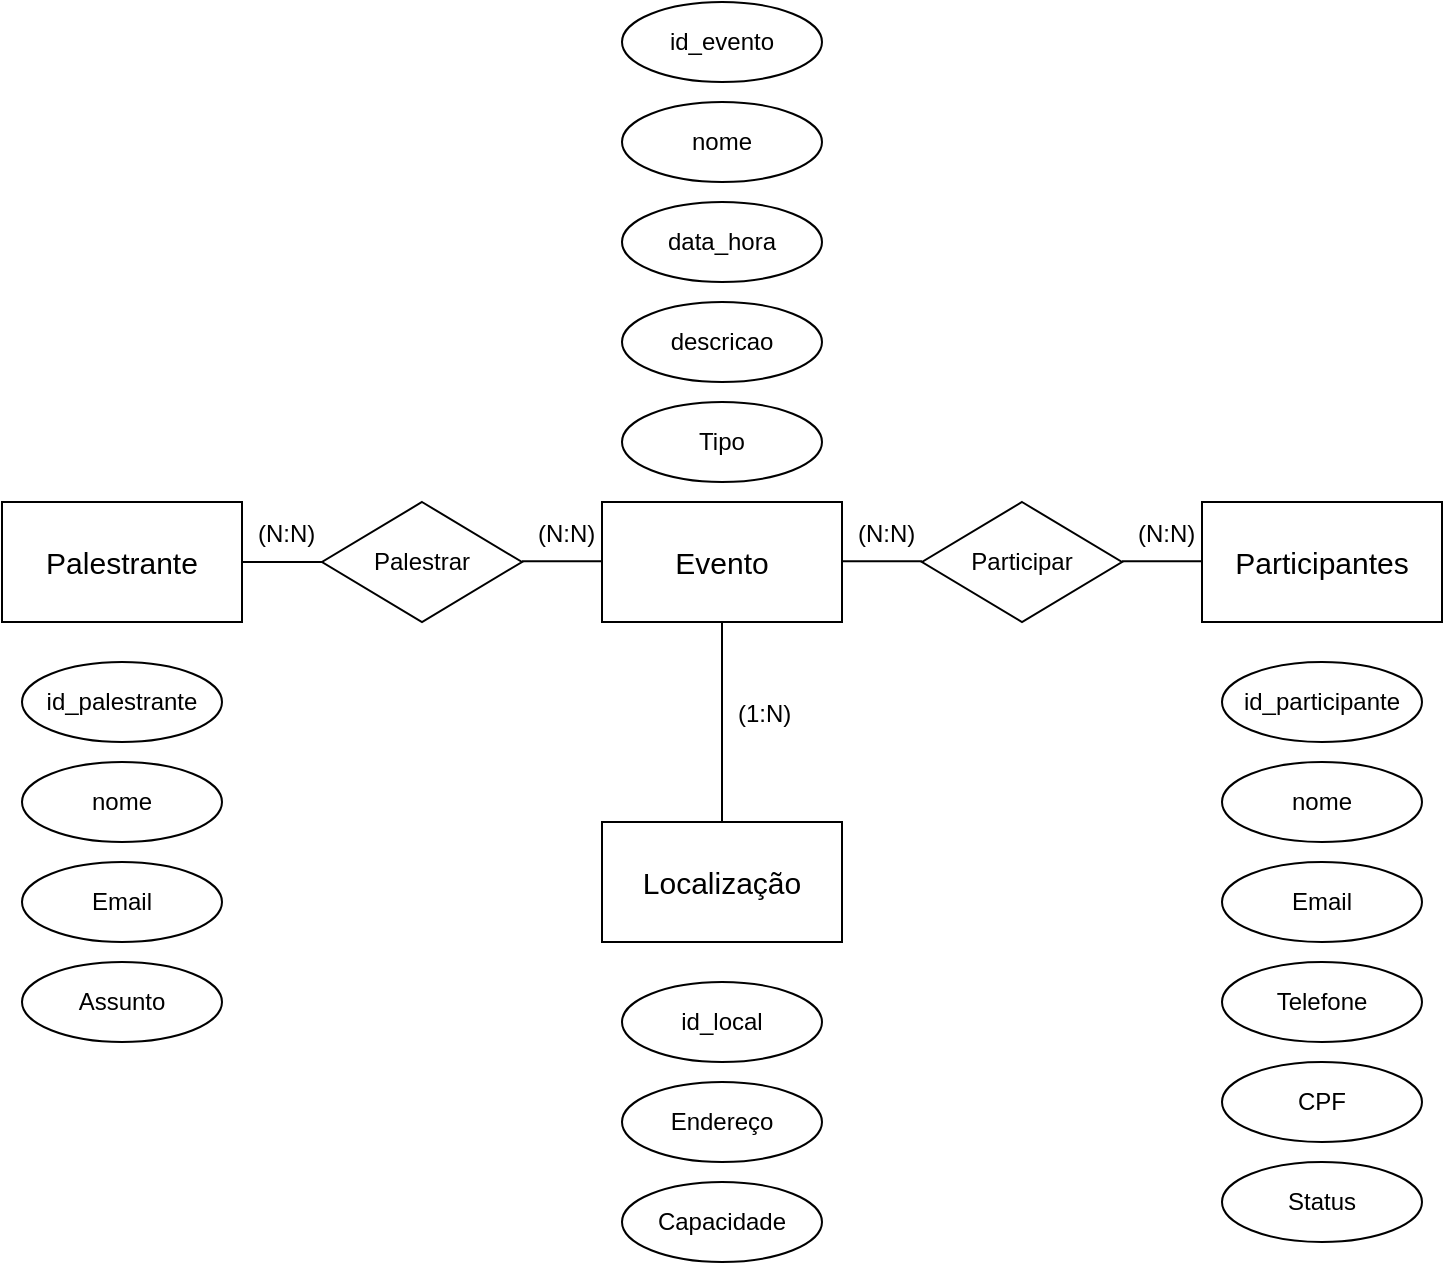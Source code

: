 <mxfile version="24.8.6">
  <diagram name="Página-1" id="VwAsUlHs5DSFmlMA85f5">
    <mxGraphModel dx="1009" dy="539" grid="1" gridSize="10" guides="1" tooltips="1" connect="1" arrows="1" fold="1" page="1" pageScale="1" pageWidth="827" pageHeight="1169" math="0" shadow="0">
      <root>
        <mxCell id="0" />
        <mxCell id="1" parent="0" />
        <mxCell id="PV5hBjPXJR__UWqTvaMe-1" value="&lt;font style=&quot;font-size: 15px;&quot;&gt;Palestrante&lt;/font&gt;" style="rounded=0;whiteSpace=wrap;html=1;" parent="1" vertex="1">
          <mxGeometry x="40" y="450" width="120" height="60" as="geometry" />
        </mxCell>
        <mxCell id="PV5hBjPXJR__UWqTvaMe-4" value="Palestrar" style="rhombus;whiteSpace=wrap;html=1;rounded=0;" parent="1" vertex="1">
          <mxGeometry x="200" y="450" width="100" height="60" as="geometry" />
        </mxCell>
        <mxCell id="PV5hBjPXJR__UWqTvaMe-6" value="&lt;font style=&quot;font-size: 15px;&quot;&gt;Evento&lt;/font&gt;" style="whiteSpace=wrap;html=1;rounded=0;" parent="1" vertex="1">
          <mxGeometry x="340" y="450" width="120" height="60" as="geometry" />
        </mxCell>
        <mxCell id="PV5hBjPXJR__UWqTvaMe-8" value="&lt;font style=&quot;font-size: 15px;&quot;&gt;Localização&lt;/font&gt;" style="whiteSpace=wrap;html=1;rounded=0;" parent="1" vertex="1">
          <mxGeometry x="340" y="610" width="120" height="60" as="geometry" />
        </mxCell>
        <mxCell id="PV5hBjPXJR__UWqTvaMe-10" value="&lt;font style=&quot;font-size: 15px;&quot;&gt;Participantes&lt;/font&gt;" style="whiteSpace=wrap;html=1;rounded=0;" parent="1" vertex="1">
          <mxGeometry x="640" y="450" width="120" height="60" as="geometry" />
        </mxCell>
        <mxCell id="PV5hBjPXJR__UWqTvaMe-12" value="Participar" style="rhombus;whiteSpace=wrap;html=1;rounded=0;" parent="1" vertex="1">
          <mxGeometry x="500" y="450" width="100" height="60" as="geometry" />
        </mxCell>
        <mxCell id="itjqBUIFiZa9t9ESkIsM-36" value="" style="endArrow=none;html=1;rounded=0;" edge="1" parent="1">
          <mxGeometry relative="1" as="geometry">
            <mxPoint x="160" y="480" as="sourcePoint" />
            <mxPoint x="200" y="480" as="targetPoint" />
          </mxGeometry>
        </mxCell>
        <mxCell id="itjqBUIFiZa9t9ESkIsM-37" value="" style="endArrow=none;html=1;rounded=0;exitX=0.5;exitY=1;exitDx=0;exitDy=0;" edge="1" parent="1" source="PV5hBjPXJR__UWqTvaMe-6" target="PV5hBjPXJR__UWqTvaMe-8">
          <mxGeometry relative="1" as="geometry">
            <mxPoint x="380" y="530" as="sourcePoint" />
            <mxPoint x="530" y="510" as="targetPoint" />
          </mxGeometry>
        </mxCell>
        <mxCell id="itjqBUIFiZa9t9ESkIsM-45" value="" style="shape=table;startSize=0;container=1;collapsible=1;childLayout=tableLayout;fixedRows=1;rowLines=0;fontStyle=0;align=center;resizeLast=1;strokeColor=none;fillColor=none;collapsible=0;whiteSpace=wrap;html=1;" vertex="1" parent="1">
          <mxGeometry x="370" y="540" width="110" height="30" as="geometry" />
        </mxCell>
        <mxCell id="itjqBUIFiZa9t9ESkIsM-46" value="" style="shape=tableRow;horizontal=0;startSize=0;swimlaneHead=0;swimlaneBody=0;fillColor=none;collapsible=0;dropTarget=0;points=[[0,0.5],[1,0.5]];portConstraint=eastwest;top=0;left=0;right=0;bottom=0;" vertex="1" parent="itjqBUIFiZa9t9ESkIsM-45">
          <mxGeometry width="110" height="30" as="geometry" />
        </mxCell>
        <mxCell id="itjqBUIFiZa9t9ESkIsM-47" value="" style="shape=partialRectangle;connectable=0;fillColor=none;top=0;left=0;bottom=0;right=0;editable=1;overflow=hidden;" vertex="1" parent="itjqBUIFiZa9t9ESkIsM-46">
          <mxGeometry width="30" height="30" as="geometry">
            <mxRectangle width="30" height="30" as="alternateBounds" />
          </mxGeometry>
        </mxCell>
        <mxCell id="itjqBUIFiZa9t9ESkIsM-48" value="(1:N)" style="shape=partialRectangle;connectable=0;fillColor=none;top=0;left=0;bottom=0;right=0;align=left;spacingLeft=6;overflow=hidden;" vertex="1" parent="itjqBUIFiZa9t9ESkIsM-46">
          <mxGeometry x="30" width="80" height="30" as="geometry">
            <mxRectangle width="80" height="30" as="alternateBounds" />
          </mxGeometry>
        </mxCell>
        <mxCell id="itjqBUIFiZa9t9ESkIsM-49" value="" style="endArrow=none;html=1;rounded=0;" edge="1" parent="1">
          <mxGeometry relative="1" as="geometry">
            <mxPoint x="300" y="479.66" as="sourcePoint" />
            <mxPoint x="340" y="479.66" as="targetPoint" />
          </mxGeometry>
        </mxCell>
        <mxCell id="itjqBUIFiZa9t9ESkIsM-51" value="" style="endArrow=none;html=1;rounded=0;" edge="1" parent="1">
          <mxGeometry relative="1" as="geometry">
            <mxPoint x="460" y="479.66" as="sourcePoint" />
            <mxPoint x="500" y="479.66" as="targetPoint" />
          </mxGeometry>
        </mxCell>
        <mxCell id="itjqBUIFiZa9t9ESkIsM-52" value="" style="endArrow=none;html=1;rounded=0;" edge="1" parent="1">
          <mxGeometry relative="1" as="geometry">
            <mxPoint x="600" y="479.66" as="sourcePoint" />
            <mxPoint x="640" y="479.66" as="targetPoint" />
          </mxGeometry>
        </mxCell>
        <mxCell id="itjqBUIFiZa9t9ESkIsM-58" value="" style="shape=table;startSize=0;container=1;collapsible=1;childLayout=tableLayout;fixedRows=1;rowLines=0;fontStyle=0;align=center;resizeLast=1;strokeColor=none;fillColor=none;collapsible=0;whiteSpace=wrap;html=1;" vertex="1" parent="1">
          <mxGeometry x="140" y="450" width="60" height="30" as="geometry" />
        </mxCell>
        <mxCell id="itjqBUIFiZa9t9ESkIsM-59" value="" style="shape=tableRow;horizontal=0;startSize=0;swimlaneHead=0;swimlaneBody=0;fillColor=none;collapsible=0;dropTarget=0;points=[[0,0.5],[1,0.5]];portConstraint=eastwest;top=0;left=0;right=0;bottom=0;" vertex="1" parent="itjqBUIFiZa9t9ESkIsM-58">
          <mxGeometry width="60" height="30" as="geometry" />
        </mxCell>
        <mxCell id="itjqBUIFiZa9t9ESkIsM-60" value="" style="shape=partialRectangle;connectable=0;fillColor=none;top=0;left=0;bottom=0;right=0;editable=1;overflow=hidden;" vertex="1" parent="itjqBUIFiZa9t9ESkIsM-59">
          <mxGeometry width="20" height="30" as="geometry">
            <mxRectangle width="20" height="30" as="alternateBounds" />
          </mxGeometry>
        </mxCell>
        <mxCell id="itjqBUIFiZa9t9ESkIsM-61" value="(N:N)" style="shape=partialRectangle;connectable=0;fillColor=none;top=0;left=0;bottom=0;right=0;align=left;spacingLeft=6;overflow=hidden;" vertex="1" parent="itjqBUIFiZa9t9ESkIsM-59">
          <mxGeometry x="20" width="40" height="30" as="geometry">
            <mxRectangle width="40" height="30" as="alternateBounds" />
          </mxGeometry>
        </mxCell>
        <mxCell id="itjqBUIFiZa9t9ESkIsM-62" value="" style="shape=table;startSize=0;container=1;collapsible=1;childLayout=tableLayout;fixedRows=1;rowLines=0;fontStyle=0;align=center;resizeLast=1;strokeColor=none;fillColor=none;collapsible=0;whiteSpace=wrap;html=1;" vertex="1" parent="1">
          <mxGeometry x="280" y="450" width="60" height="30" as="geometry" />
        </mxCell>
        <mxCell id="itjqBUIFiZa9t9ESkIsM-63" value="" style="shape=tableRow;horizontal=0;startSize=0;swimlaneHead=0;swimlaneBody=0;fillColor=none;collapsible=0;dropTarget=0;points=[[0,0.5],[1,0.5]];portConstraint=eastwest;top=0;left=0;right=0;bottom=0;" vertex="1" parent="itjqBUIFiZa9t9ESkIsM-62">
          <mxGeometry width="60" height="30" as="geometry" />
        </mxCell>
        <mxCell id="itjqBUIFiZa9t9ESkIsM-64" value="" style="shape=partialRectangle;connectable=0;fillColor=none;top=0;left=0;bottom=0;right=0;editable=1;overflow=hidden;" vertex="1" parent="itjqBUIFiZa9t9ESkIsM-63">
          <mxGeometry width="20" height="30" as="geometry">
            <mxRectangle width="20" height="30" as="alternateBounds" />
          </mxGeometry>
        </mxCell>
        <mxCell id="itjqBUIFiZa9t9ESkIsM-65" value="(N:N)" style="shape=partialRectangle;connectable=0;fillColor=none;top=0;left=0;bottom=0;right=0;align=left;spacingLeft=6;overflow=hidden;" vertex="1" parent="itjqBUIFiZa9t9ESkIsM-63">
          <mxGeometry x="20" width="40" height="30" as="geometry">
            <mxRectangle width="40" height="30" as="alternateBounds" />
          </mxGeometry>
        </mxCell>
        <mxCell id="itjqBUIFiZa9t9ESkIsM-66" value="" style="shape=table;startSize=0;container=1;collapsible=1;childLayout=tableLayout;fixedRows=1;rowLines=0;fontStyle=0;align=center;resizeLast=1;strokeColor=none;fillColor=none;collapsible=0;whiteSpace=wrap;html=1;" vertex="1" parent="1">
          <mxGeometry x="440" y="450" width="60" height="30" as="geometry" />
        </mxCell>
        <mxCell id="itjqBUIFiZa9t9ESkIsM-67" value="" style="shape=tableRow;horizontal=0;startSize=0;swimlaneHead=0;swimlaneBody=0;fillColor=none;collapsible=0;dropTarget=0;points=[[0,0.5],[1,0.5]];portConstraint=eastwest;top=0;left=0;right=0;bottom=0;" vertex="1" parent="itjqBUIFiZa9t9ESkIsM-66">
          <mxGeometry width="60" height="30" as="geometry" />
        </mxCell>
        <mxCell id="itjqBUIFiZa9t9ESkIsM-68" value="" style="shape=partialRectangle;connectable=0;fillColor=none;top=0;left=0;bottom=0;right=0;editable=1;overflow=hidden;" vertex="1" parent="itjqBUIFiZa9t9ESkIsM-67">
          <mxGeometry width="20" height="30" as="geometry">
            <mxRectangle width="20" height="30" as="alternateBounds" />
          </mxGeometry>
        </mxCell>
        <mxCell id="itjqBUIFiZa9t9ESkIsM-69" value="(N:N)" style="shape=partialRectangle;connectable=0;fillColor=none;top=0;left=0;bottom=0;right=0;align=left;spacingLeft=6;overflow=hidden;" vertex="1" parent="itjqBUIFiZa9t9ESkIsM-67">
          <mxGeometry x="20" width="40" height="30" as="geometry">
            <mxRectangle width="40" height="30" as="alternateBounds" />
          </mxGeometry>
        </mxCell>
        <mxCell id="itjqBUIFiZa9t9ESkIsM-70" value="" style="shape=table;startSize=0;container=1;collapsible=1;childLayout=tableLayout;fixedRows=1;rowLines=0;fontStyle=0;align=center;resizeLast=1;strokeColor=none;fillColor=none;collapsible=0;whiteSpace=wrap;html=1;" vertex="1" parent="1">
          <mxGeometry x="580" y="450" width="60" height="30" as="geometry" />
        </mxCell>
        <mxCell id="itjqBUIFiZa9t9ESkIsM-71" value="" style="shape=tableRow;horizontal=0;startSize=0;swimlaneHead=0;swimlaneBody=0;fillColor=none;collapsible=0;dropTarget=0;points=[[0,0.5],[1,0.5]];portConstraint=eastwest;top=0;left=0;right=0;bottom=0;" vertex="1" parent="itjqBUIFiZa9t9ESkIsM-70">
          <mxGeometry width="60" height="30" as="geometry" />
        </mxCell>
        <mxCell id="itjqBUIFiZa9t9ESkIsM-72" value="" style="shape=partialRectangle;connectable=0;fillColor=none;top=0;left=0;bottom=0;right=0;editable=1;overflow=hidden;" vertex="1" parent="itjqBUIFiZa9t9ESkIsM-71">
          <mxGeometry width="20" height="30" as="geometry">
            <mxRectangle width="20" height="30" as="alternateBounds" />
          </mxGeometry>
        </mxCell>
        <mxCell id="itjqBUIFiZa9t9ESkIsM-73" value="(N:N)" style="shape=partialRectangle;connectable=0;fillColor=none;top=0;left=0;bottom=0;right=0;align=left;spacingLeft=6;overflow=hidden;" vertex="1" parent="itjqBUIFiZa9t9ESkIsM-71">
          <mxGeometry x="20" width="40" height="30" as="geometry">
            <mxRectangle width="40" height="30" as="alternateBounds" />
          </mxGeometry>
        </mxCell>
        <mxCell id="itjqBUIFiZa9t9ESkIsM-93" value="id_palestrante" style="ellipse;whiteSpace=wrap;html=1;align=center;" vertex="1" parent="1">
          <mxGeometry x="50" y="530" width="100" height="40" as="geometry" />
        </mxCell>
        <mxCell id="itjqBUIFiZa9t9ESkIsM-98" value="nome" style="ellipse;whiteSpace=wrap;html=1;align=center;" vertex="1" parent="1">
          <mxGeometry x="50" y="580" width="100" height="40" as="geometry" />
        </mxCell>
        <mxCell id="itjqBUIFiZa9t9ESkIsM-99" value="Email" style="ellipse;whiteSpace=wrap;html=1;align=center;" vertex="1" parent="1">
          <mxGeometry x="50" y="630" width="100" height="40" as="geometry" />
        </mxCell>
        <mxCell id="itjqBUIFiZa9t9ESkIsM-100" value="Assunto" style="ellipse;whiteSpace=wrap;html=1;align=center;" vertex="1" parent="1">
          <mxGeometry x="50" y="680" width="100" height="40" as="geometry" />
        </mxCell>
        <mxCell id="itjqBUIFiZa9t9ESkIsM-101" value="id_participante" style="ellipse;whiteSpace=wrap;html=1;align=center;" vertex="1" parent="1">
          <mxGeometry x="650" y="530" width="100" height="40" as="geometry" />
        </mxCell>
        <mxCell id="itjqBUIFiZa9t9ESkIsM-102" value="nome" style="ellipse;whiteSpace=wrap;html=1;align=center;" vertex="1" parent="1">
          <mxGeometry x="650" y="580" width="100" height="40" as="geometry" />
        </mxCell>
        <mxCell id="itjqBUIFiZa9t9ESkIsM-103" value="Email" style="ellipse;whiteSpace=wrap;html=1;align=center;" vertex="1" parent="1">
          <mxGeometry x="650" y="630" width="100" height="40" as="geometry" />
        </mxCell>
        <mxCell id="itjqBUIFiZa9t9ESkIsM-104" value="Telefone" style="ellipse;whiteSpace=wrap;html=1;align=center;" vertex="1" parent="1">
          <mxGeometry x="650" y="680" width="100" height="40" as="geometry" />
        </mxCell>
        <mxCell id="itjqBUIFiZa9t9ESkIsM-105" value="CPF" style="ellipse;whiteSpace=wrap;html=1;align=center;" vertex="1" parent="1">
          <mxGeometry x="650" y="730" width="100" height="40" as="geometry" />
        </mxCell>
        <mxCell id="itjqBUIFiZa9t9ESkIsM-106" value="Status" style="ellipse;whiteSpace=wrap;html=1;align=center;" vertex="1" parent="1">
          <mxGeometry x="650" y="780" width="100" height="40" as="geometry" />
        </mxCell>
        <mxCell id="itjqBUIFiZa9t9ESkIsM-107" value="id_local" style="ellipse;whiteSpace=wrap;html=1;align=center;" vertex="1" parent="1">
          <mxGeometry x="350" y="690" width="100" height="40" as="geometry" />
        </mxCell>
        <mxCell id="itjqBUIFiZa9t9ESkIsM-108" value="Endereço" style="ellipse;whiteSpace=wrap;html=1;align=center;" vertex="1" parent="1">
          <mxGeometry x="350" y="740" width="100" height="40" as="geometry" />
        </mxCell>
        <mxCell id="itjqBUIFiZa9t9ESkIsM-112" value="Capacidade" style="ellipse;whiteSpace=wrap;html=1;align=center;" vertex="1" parent="1">
          <mxGeometry x="350" y="790" width="100" height="40" as="geometry" />
        </mxCell>
        <mxCell id="itjqBUIFiZa9t9ESkIsM-113" value="id_evento" style="ellipse;whiteSpace=wrap;html=1;align=center;" vertex="1" parent="1">
          <mxGeometry x="350" y="200" width="100" height="40" as="geometry" />
        </mxCell>
        <mxCell id="itjqBUIFiZa9t9ESkIsM-114" value="nome" style="ellipse;whiteSpace=wrap;html=1;align=center;" vertex="1" parent="1">
          <mxGeometry x="350" y="250" width="100" height="40" as="geometry" />
        </mxCell>
        <mxCell id="itjqBUIFiZa9t9ESkIsM-115" value="data_hora" style="ellipse;whiteSpace=wrap;html=1;align=center;" vertex="1" parent="1">
          <mxGeometry x="350" y="300" width="100" height="40" as="geometry" />
        </mxCell>
        <mxCell id="itjqBUIFiZa9t9ESkIsM-116" value="descricao" style="ellipse;whiteSpace=wrap;html=1;align=center;" vertex="1" parent="1">
          <mxGeometry x="350" y="350" width="100" height="40" as="geometry" />
        </mxCell>
        <mxCell id="itjqBUIFiZa9t9ESkIsM-117" value="Tipo" style="ellipse;whiteSpace=wrap;html=1;align=center;" vertex="1" parent="1">
          <mxGeometry x="350" y="400" width="100" height="40" as="geometry" />
        </mxCell>
      </root>
    </mxGraphModel>
  </diagram>
</mxfile>
